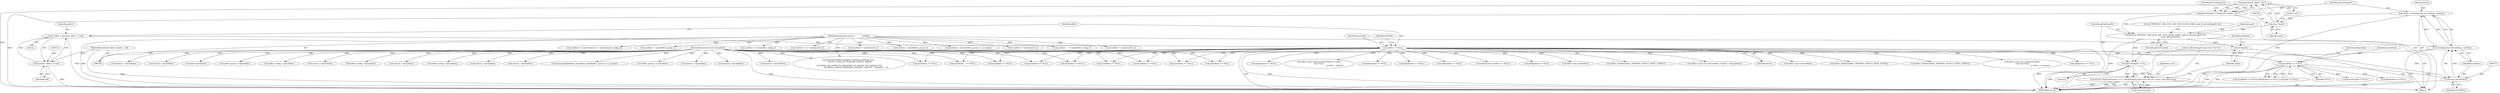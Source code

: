 digraph "0_Android_aeea52da00d210587fb3ed895de3d5f2e0264c88_9@API" {
"1000780" [label="(Call,fopen((char *)path, \"wb\"))"];
"1000781" [label="(Call,(char *)path)"];
"1000771" [label="(Call,*path = strndup((char *)pCmdData, cmdSize))"];
"1000773" [label="(Call,strndup((char *)pCmdData, cmdSize))"];
"1000774" [label="(Call,(char *)pCmdData)"];
"1000737" [label="(Call,pCmdData == NULL)"];
"1000104" [label="(MethodParameterIn,void *pCmdData)"];
"1000117" [label="(Call,effect == NULL)"];
"1000109" [label="(Call,* effect = (preproc_effect_t *) self)"];
"1000111" [label="(Call,(preproc_effect_t *) self)"];
"1000101" [label="(MethodParameterIn,effect_handle_t  self)"];
"1000103" [label="(MethodParameterIn,uint32_t            cmdSize)"];
"1000778" [label="(Call,gPcmDumpFh = fopen((char *)path, \"wb\"))"];
"1000788" [label="(Call,ALOGV(\"PREPROC_CMD_DUAL_MIC_PCM_DUMP_START: path %s gPcmDumpFh %p\",\n                  path, gPcmDumpFh))"];
"1000793" [label="(Call,gPcmDumpFh <= 0)"];
"1000792" [label="(Call,ALOGE_IF(gPcmDumpFh <= 0, \"gPcmDumpFh open error %d %s\", errno, strerror(errno)))"];
"1000800" [label="(Call,free(path))"];
"1000149" [label="(Call,effect->ops->init(effect))"];
"1000938" [label="(Call,(uint32_t *)pCmdData)"];
"1000906" [label="(Call,(uint32_t *)pCmdData)"];
"1000797" [label="(Identifier,errno)"];
"1000409" [label="(Call,memcpy(pReplyData, pCmdData, sizeof(effect_param_t) + p->psize))"];
"1000510" [label="(Call,(effect_param_t *) pCmdData)"];
"1000609" [label="(Call,Effect_SetState(effect, PREPROC_EFFECT_STATE_CONFIG))"];
"1001225" [label="(Call,(uint32_t *)pCmdData)"];
"1001206" [label="(Call,(uint32_t *)pCmdData)"];
"1000637" [label="(Call,effect->ops->set_device(effect, *(uint32_t *)pCmdData))"];
"1000795" [label="(Literal,0)"];
"1000620" [label="(Call,cmdSize != sizeof(uint32_t))"];
"1000373" [label="(Call,cmdSize < sizeof(effect_param_t))"];
"1001053" [label="(Call,pCmdData == NULL)"];
"1000119" [label="(Identifier,NULL)"];
"1000640" [label="(Call,(uint32_t *)pCmdData)"];
"1001087" [label="(Call,(uint32_t *)pCmdData)"];
"1000278" [label="(Call,pCmdData == NULL)"];
"1000378" [label="(Call,cmdSize < (sizeof(effect_param_t) + p->psize))"];
"1000369" [label="(Call,pCmdData == NULL)"];
"1000742" [label="(Identifier,pReplyData)"];
"1000739" [label="(Identifier,NULL)"];
"1000783" [label="(Identifier,path)"];
"1000356" [label="(Call,effect->ops->reset(effect))"];
"1000651" [label="(Call,pCmdData == NULL)"];
"1000772" [label="(Identifier,path)"];
"1000779" [label="(Identifier,gPcmDumpFh)"];
"1000789" [label="(Literal,\"PREPROC_CMD_DUAL_MIC_PCM_DUMP_START: path %s gPcmDumpFh %p\")"];
"1000617" [label="(Call,pCmdData == NULL)"];
"1000655" [label="(Call,cmdSize != sizeof(uint32_t))"];
"1000875" [label="(Call,pCmdData == NULL)"];
"1000579" [label="(Call,Effect_SetState(effect, PREPROC_EFFECT_STATE_ACTIVE))"];
"1001276" [label="(Call,(uint32_t *)pCmdData)"];
"1000761" [label="(Call,gPcmDumpFh != NULL)"];
"1000679" [label="(Call,(bool *)pCmdData)"];
"1000787" [label="(Identifier,gPcmDumpLock)"];
"1000101" [label="(MethodParameterIn,effect_handle_t  self)"];
"1000166" [label="(Call,cmdSize     != sizeof(effect_config_t))"];
"1000364" [label="(Call,(effect_param_t *)pCmdData)"];
"1000246" [label="(Call,Effect_SetState(effect, PREPROC_EFFECT_STATE_CONFIG))"];
"1000212" [label="(Call,(effect_config_t *)pCmdData)"];
"1000125" [label="(Identifier,cmdCode)"];
"1001282" [label="(Call,(uint32_t *)pCmdData)"];
"1000741" [label="(Call,pReplyData == NULL)"];
"1000538" [label="(Call,effect->ops->set_parameter(effect,\n (void *)p->data,\n                                                                p->data + p->psize))"];
"1000253" [label="(Call,pReplyData == NULL)"];
"1000771" [label="(Call,*path = strndup((char *)pCmdData, cmdSize))"];
"1000774" [label="(Call,(char *)pCmdData)"];
"1001157" [label="(Call,pCmdData == NULL)"];
"1001057" [label="(Call,cmdSize != sizeof(uint32_t))"];
"1001161" [label="(Call,cmdSize != (sizeof(uint32_t) + sizeof(channel_config_t)))"];
"1000310" [label="(Call,(effect_config_t *)pCmdData)"];
"1001318" [label="(MethodReturn,int)"];
"1000804" [label="(Identifier,replySize)"];
"1001182" [label="(Call,ALOGE(\"PreProcessingFx_Command cmdCode Case: \"\n \"EFFECT_CMD_SET_FEATURE_CONFIG: ERROR\n\"\n \"pCmdData %p cmdSize %d pReplyData %p replySize %p *replySize %d\",\n                        pCmdData, cmdSize, pReplyData, replySize, replySize ? *replySize : -1))"];
"1000738" [label="(Identifier,pCmdData)"];
"1000800" [label="(Call,free(path))"];
"1000109" [label="(Call,* effect = (preproc_effect_t *) self)"];
"1000110" [label="(Identifier,effect)"];
"1000818" [label="(Call,pReplyData == NULL)"];
"1000791" [label="(Identifier,gPcmDumpFh)"];
"1000162" [label="(Call,pCmdData    == NULL)"];
"1000113" [label="(Identifier,self)"];
"1000117" [label="(Call,effect == NULL)"];
"1000484" [label="(Call,cmdSize < sizeof(effect_param_t))"];
"1000450" [label="(Call,effect->ops->get_parameter(effect, p->data,\n &p->vsize,\n                                                       p->data + voffset))"];
"1000282" [label="(Call,cmdSize != sizeof(effect_config_t))"];
"1000107" [label="(Block,)"];
"1000793" [label="(Call,gPcmDumpFh <= 0)"];
"1000781" [label="(Call,(char *)path)"];
"1000879" [label="(Call,cmdSize != 2 * sizeof(uint32_t))"];
"1000556" [label="(Call,pReplyData == NULL)"];
"1000104" [label="(MethodParameterIn,void *pCmdData)"];
"1000773" [label="(Call,strndup((char *)pCmdData, cmdSize))"];
"1000586" [label="(Call,pReplyData == NULL)"];
"1000798" [label="(Call,strerror(errno))"];
"1000776" [label="(Identifier,pCmdData)"];
"1000790" [label="(Identifier,path)"];
"1000123" [label="(Identifier,EINVAL)"];
"1000784" [label="(Literal,\"wb\")"];
"1000734" [label="(Block,)"];
"1000796" [label="(Literal,\"gPcmDumpFh open error %d %s\")"];
"1000777" [label="(Identifier,cmdSize)"];
"1000737" [label="(Call,pCmdData == NULL)"];
"1000736" [label="(Call,pCmdData == NULL|| pReplyData == NULL || replySize == NULL)"];
"1000778" [label="(Call,gPcmDumpFh = fopen((char *)path, \"wb\"))"];
"1000794" [label="(Identifier,gPcmDumpFh)"];
"1000792" [label="(Call,ALOGE_IF(gPcmDumpFh <= 0, \"gPcmDumpFh open error %d %s\", errno, strerror(errno)))"];
"1000103" [label="(MethodParameterIn,uint32_t            cmdSize)"];
"1001247" [label="(Call,(uint32_t *)pCmdData)"];
"1000344" [label="(Call,(effect_config_t *)pCmdData)"];
"1000130" [label="(Call,pReplyData == NULL)"];
"1000788" [label="(Call,ALOGV(\"PREPROC_CMD_DUAL_MIC_PCM_DUMP_START: path %s gPcmDumpFh %p\",\n                  path, gPcmDumpFh))"];
"1000480" [label="(Call,pCmdData == NULL)"];
"1000116" [label="(ControlStructure,if (effect == NULL))"];
"1000801" [label="(Identifier,path)"];
"1000111" [label="(Call,(preproc_effect_t *) self)"];
"1000118" [label="(Identifier,effect)"];
"1000326" [label="(Call,pReplyData == NULL)"];
"1000780" [label="(Call,fopen((char *)path, \"wb\"))"];
"1000780" -> "1000778"  [label="AST: "];
"1000780" -> "1000784"  [label="CFG: "];
"1000781" -> "1000780"  [label="AST: "];
"1000784" -> "1000780"  [label="AST: "];
"1000778" -> "1000780"  [label="CFG: "];
"1000780" -> "1001318"  [label="DDG: "];
"1000780" -> "1000778"  [label="DDG: "];
"1000780" -> "1000778"  [label="DDG: "];
"1000781" -> "1000780"  [label="DDG: "];
"1000781" -> "1000783"  [label="CFG: "];
"1000782" -> "1000781"  [label="AST: "];
"1000783" -> "1000781"  [label="AST: "];
"1000784" -> "1000781"  [label="CFG: "];
"1000771" -> "1000781"  [label="DDG: "];
"1000781" -> "1000788"  [label="DDG: "];
"1000771" -> "1000734"  [label="AST: "];
"1000771" -> "1000773"  [label="CFG: "];
"1000772" -> "1000771"  [label="AST: "];
"1000773" -> "1000771"  [label="AST: "];
"1000779" -> "1000771"  [label="CFG: "];
"1000771" -> "1001318"  [label="DDG: "];
"1000773" -> "1000771"  [label="DDG: "];
"1000773" -> "1000771"  [label="DDG: "];
"1000773" -> "1000777"  [label="CFG: "];
"1000774" -> "1000773"  [label="AST: "];
"1000777" -> "1000773"  [label="AST: "];
"1000773" -> "1001318"  [label="DDG: "];
"1000773" -> "1001318"  [label="DDG: "];
"1000774" -> "1000773"  [label="DDG: "];
"1000103" -> "1000773"  [label="DDG: "];
"1000774" -> "1000776"  [label="CFG: "];
"1000775" -> "1000774"  [label="AST: "];
"1000776" -> "1000774"  [label="AST: "];
"1000777" -> "1000774"  [label="CFG: "];
"1000774" -> "1001318"  [label="DDG: "];
"1000737" -> "1000774"  [label="DDG: "];
"1000104" -> "1000774"  [label="DDG: "];
"1000737" -> "1000736"  [label="AST: "];
"1000737" -> "1000739"  [label="CFG: "];
"1000738" -> "1000737"  [label="AST: "];
"1000739" -> "1000737"  [label="AST: "];
"1000742" -> "1000737"  [label="CFG: "];
"1000736" -> "1000737"  [label="CFG: "];
"1000737" -> "1001318"  [label="DDG: "];
"1000737" -> "1001318"  [label="DDG: "];
"1000737" -> "1000736"  [label="DDG: "];
"1000737" -> "1000736"  [label="DDG: "];
"1000104" -> "1000737"  [label="DDG: "];
"1000117" -> "1000737"  [label="DDG: "];
"1000737" -> "1000741"  [label="DDG: "];
"1000737" -> "1000761"  [label="DDG: "];
"1000104" -> "1000100"  [label="AST: "];
"1000104" -> "1001318"  [label="DDG: "];
"1000104" -> "1000162"  [label="DDG: "];
"1000104" -> "1000212"  [label="DDG: "];
"1000104" -> "1000278"  [label="DDG: "];
"1000104" -> "1000310"  [label="DDG: "];
"1000104" -> "1000344"  [label="DDG: "];
"1000104" -> "1000364"  [label="DDG: "];
"1000104" -> "1000369"  [label="DDG: "];
"1000104" -> "1000409"  [label="DDG: "];
"1000104" -> "1000480"  [label="DDG: "];
"1000104" -> "1000510"  [label="DDG: "];
"1000104" -> "1000617"  [label="DDG: "];
"1000104" -> "1000640"  [label="DDG: "];
"1000104" -> "1000651"  [label="DDG: "];
"1000104" -> "1000679"  [label="DDG: "];
"1000104" -> "1000875"  [label="DDG: "];
"1000104" -> "1000906"  [label="DDG: "];
"1000104" -> "1000938"  [label="DDG: "];
"1000104" -> "1001053"  [label="DDG: "];
"1000104" -> "1001087"  [label="DDG: "];
"1000104" -> "1001157"  [label="DDG: "];
"1000104" -> "1001182"  [label="DDG: "];
"1000104" -> "1001206"  [label="DDG: "];
"1000104" -> "1001225"  [label="DDG: "];
"1000104" -> "1001247"  [label="DDG: "];
"1000104" -> "1001276"  [label="DDG: "];
"1000104" -> "1001282"  [label="DDG: "];
"1000117" -> "1000116"  [label="AST: "];
"1000117" -> "1000119"  [label="CFG: "];
"1000118" -> "1000117"  [label="AST: "];
"1000119" -> "1000117"  [label="AST: "];
"1000123" -> "1000117"  [label="CFG: "];
"1000125" -> "1000117"  [label="CFG: "];
"1000117" -> "1001318"  [label="DDG: "];
"1000117" -> "1001318"  [label="DDG: "];
"1000117" -> "1001318"  [label="DDG: "];
"1000109" -> "1000117"  [label="DDG: "];
"1000117" -> "1000130"  [label="DDG: "];
"1000117" -> "1000149"  [label="DDG: "];
"1000117" -> "1000162"  [label="DDG: "];
"1000117" -> "1000246"  [label="DDG: "];
"1000117" -> "1000253"  [label="DDG: "];
"1000117" -> "1000278"  [label="DDG: "];
"1000117" -> "1000326"  [label="DDG: "];
"1000117" -> "1000356"  [label="DDG: "];
"1000117" -> "1000369"  [label="DDG: "];
"1000117" -> "1000450"  [label="DDG: "];
"1000117" -> "1000480"  [label="DDG: "];
"1000117" -> "1000538"  [label="DDG: "];
"1000117" -> "1000556"  [label="DDG: "];
"1000117" -> "1000579"  [label="DDG: "];
"1000117" -> "1000586"  [label="DDG: "];
"1000117" -> "1000609"  [label="DDG: "];
"1000117" -> "1000617"  [label="DDG: "];
"1000117" -> "1000637"  [label="DDG: "];
"1000117" -> "1000651"  [label="DDG: "];
"1000117" -> "1000818"  [label="DDG: "];
"1000117" -> "1000875"  [label="DDG: "];
"1000117" -> "1001053"  [label="DDG: "];
"1000117" -> "1001157"  [label="DDG: "];
"1000109" -> "1000107"  [label="AST: "];
"1000109" -> "1000111"  [label="CFG: "];
"1000110" -> "1000109"  [label="AST: "];
"1000111" -> "1000109"  [label="AST: "];
"1000118" -> "1000109"  [label="CFG: "];
"1000109" -> "1001318"  [label="DDG: "];
"1000111" -> "1000109"  [label="DDG: "];
"1000111" -> "1000113"  [label="CFG: "];
"1000112" -> "1000111"  [label="AST: "];
"1000113" -> "1000111"  [label="AST: "];
"1000111" -> "1001318"  [label="DDG: "];
"1000101" -> "1000111"  [label="DDG: "];
"1000101" -> "1000100"  [label="AST: "];
"1000101" -> "1001318"  [label="DDG: "];
"1000103" -> "1000100"  [label="AST: "];
"1000103" -> "1001318"  [label="DDG: "];
"1000103" -> "1000166"  [label="DDG: "];
"1000103" -> "1000282"  [label="DDG: "];
"1000103" -> "1000373"  [label="DDG: "];
"1000103" -> "1000378"  [label="DDG: "];
"1000103" -> "1000484"  [label="DDG: "];
"1000103" -> "1000620"  [label="DDG: "];
"1000103" -> "1000655"  [label="DDG: "];
"1000103" -> "1000879"  [label="DDG: "];
"1000103" -> "1001057"  [label="DDG: "];
"1000103" -> "1001161"  [label="DDG: "];
"1000103" -> "1001182"  [label="DDG: "];
"1000778" -> "1000734"  [label="AST: "];
"1000779" -> "1000778"  [label="AST: "];
"1000787" -> "1000778"  [label="CFG: "];
"1000778" -> "1001318"  [label="DDG: "];
"1000778" -> "1000788"  [label="DDG: "];
"1000788" -> "1000734"  [label="AST: "];
"1000788" -> "1000791"  [label="CFG: "];
"1000789" -> "1000788"  [label="AST: "];
"1000790" -> "1000788"  [label="AST: "];
"1000791" -> "1000788"  [label="AST: "];
"1000794" -> "1000788"  [label="CFG: "];
"1000788" -> "1001318"  [label="DDG: "];
"1000788" -> "1000793"  [label="DDG: "];
"1000788" -> "1000800"  [label="DDG: "];
"1000793" -> "1000792"  [label="AST: "];
"1000793" -> "1000795"  [label="CFG: "];
"1000794" -> "1000793"  [label="AST: "];
"1000795" -> "1000793"  [label="AST: "];
"1000796" -> "1000793"  [label="CFG: "];
"1000793" -> "1001318"  [label="DDG: "];
"1000793" -> "1000792"  [label="DDG: "];
"1000793" -> "1000792"  [label="DDG: "];
"1000792" -> "1000734"  [label="AST: "];
"1000792" -> "1000798"  [label="CFG: "];
"1000796" -> "1000792"  [label="AST: "];
"1000797" -> "1000792"  [label="AST: "];
"1000798" -> "1000792"  [label="AST: "];
"1000801" -> "1000792"  [label="CFG: "];
"1000792" -> "1001318"  [label="DDG: "];
"1000792" -> "1001318"  [label="DDG: "];
"1000792" -> "1001318"  [label="DDG: "];
"1000792" -> "1001318"  [label="DDG: "];
"1000798" -> "1000792"  [label="DDG: "];
"1000800" -> "1000734"  [label="AST: "];
"1000800" -> "1000801"  [label="CFG: "];
"1000801" -> "1000800"  [label="AST: "];
"1000804" -> "1000800"  [label="CFG: "];
"1000800" -> "1001318"  [label="DDG: "];
}
